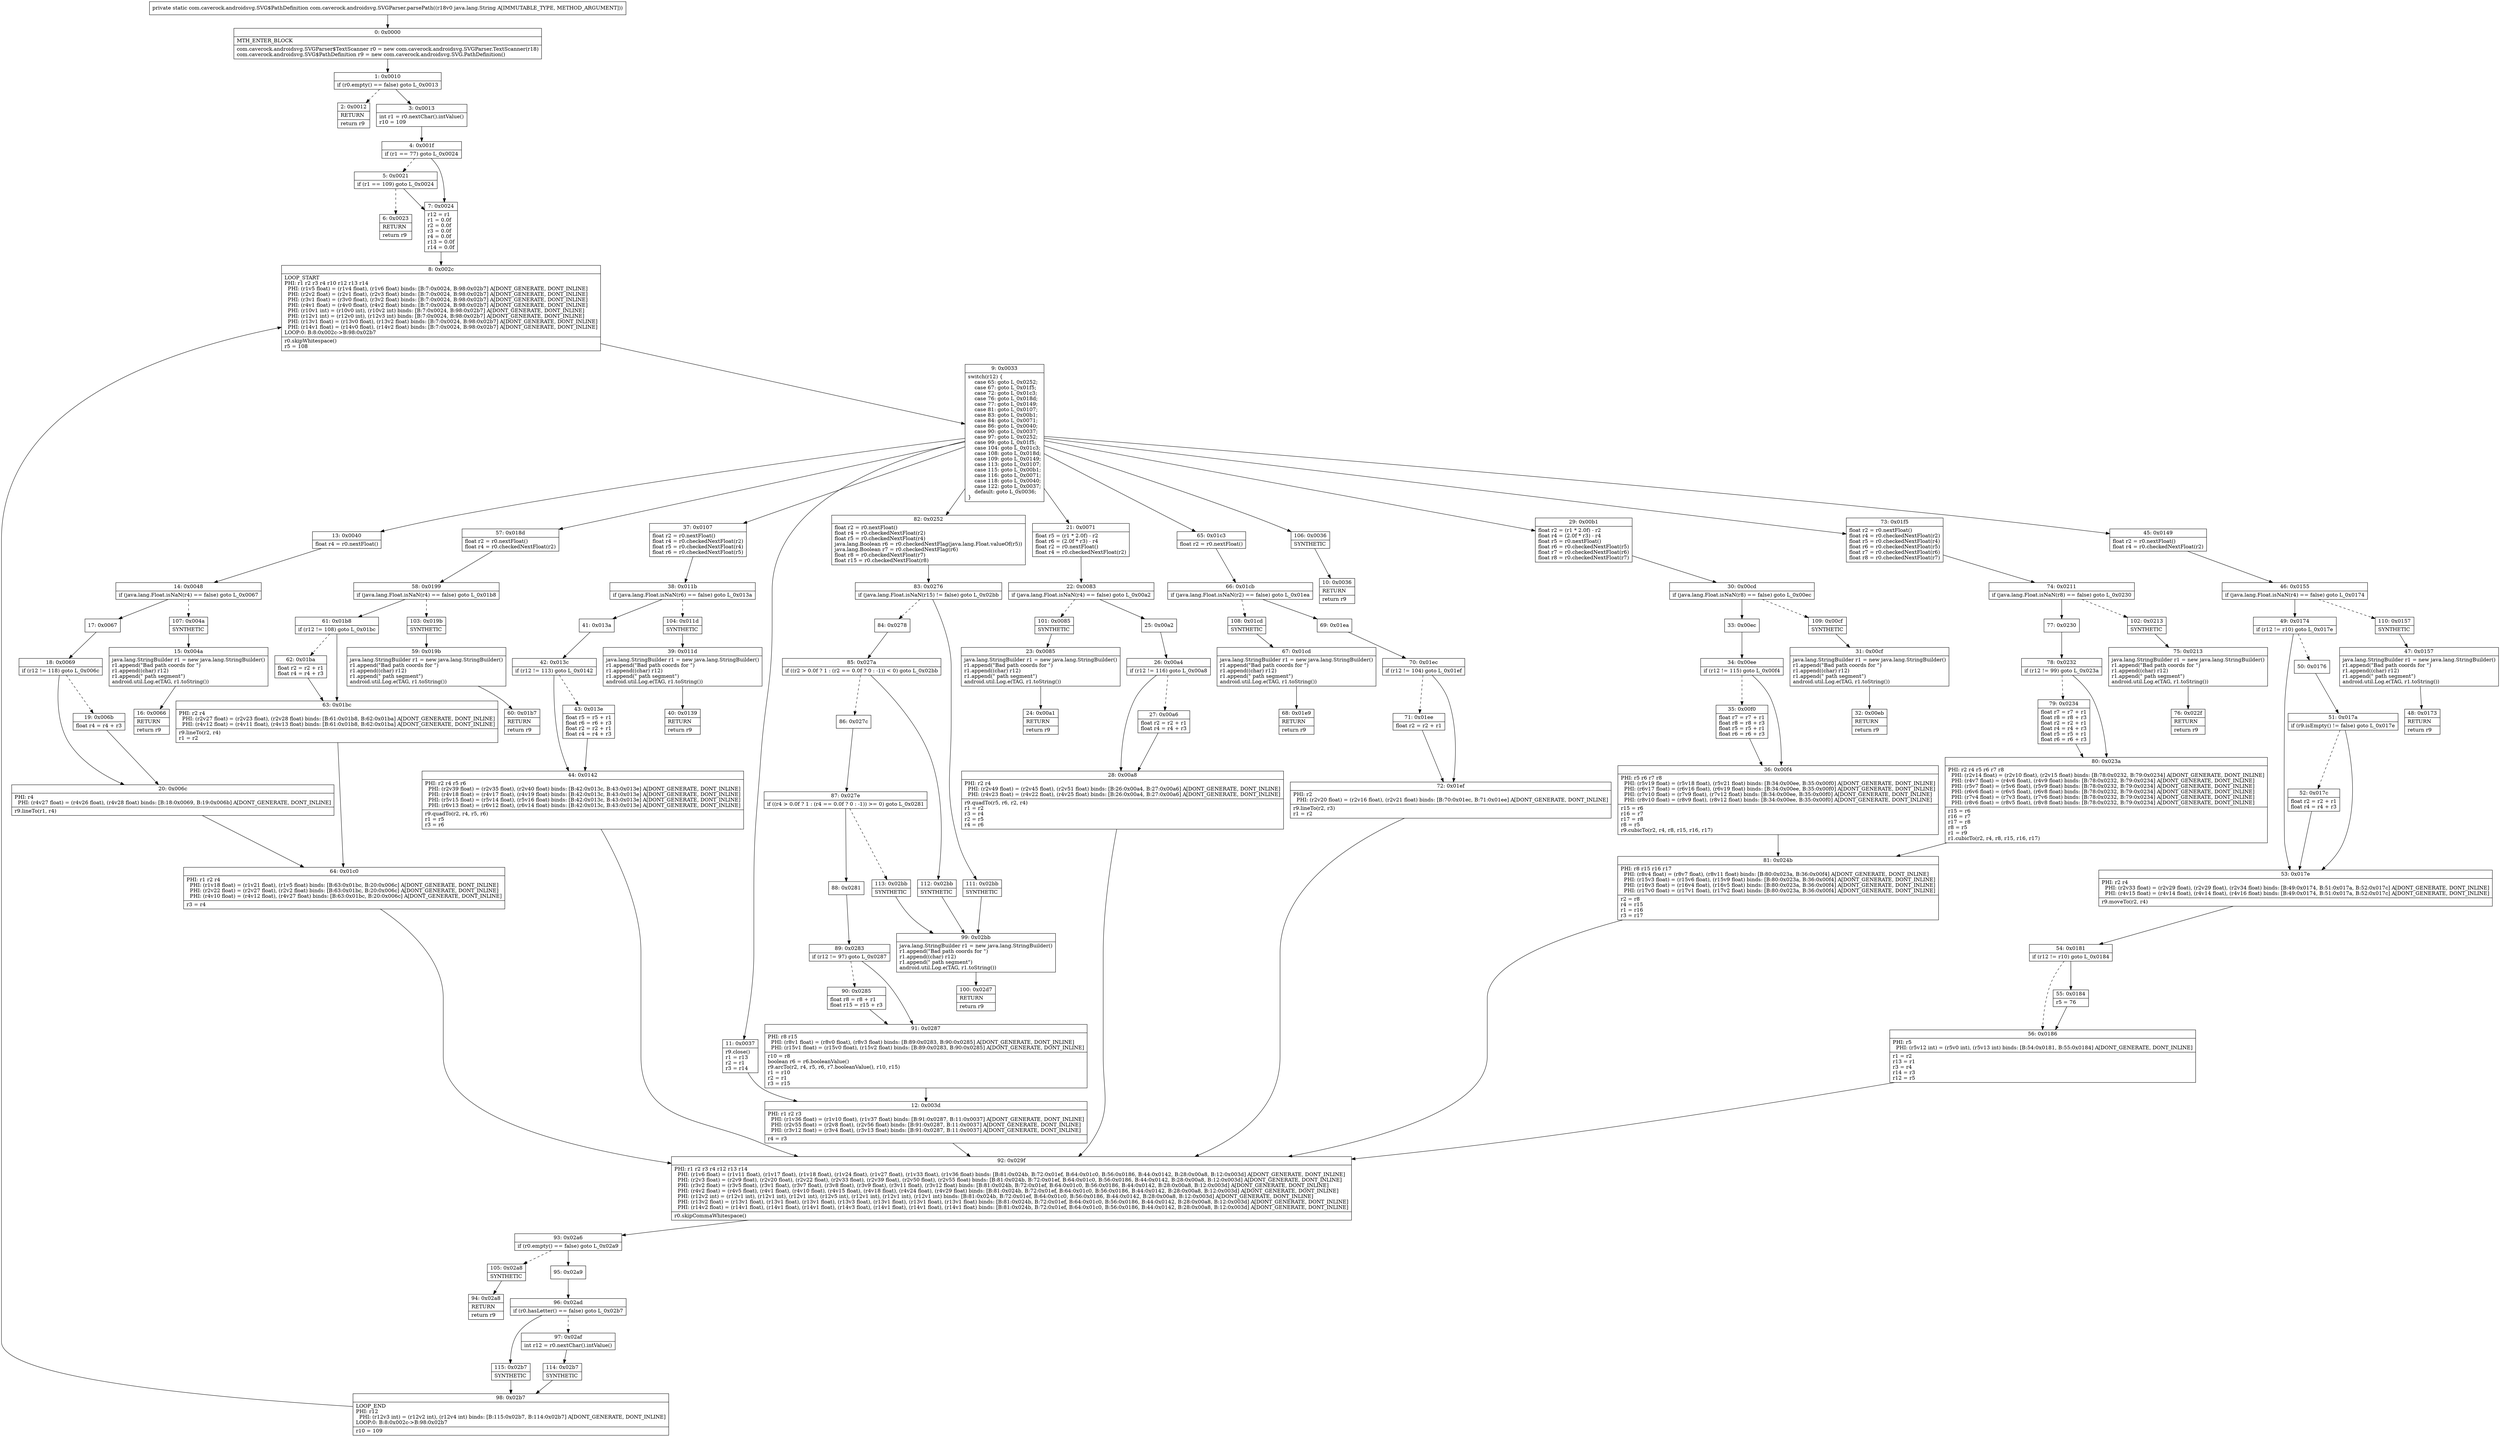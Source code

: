 digraph "CFG forcom.caverock.androidsvg.SVGParser.parsePath(Ljava\/lang\/String;)Lcom\/caverock\/androidsvg\/SVG$PathDefinition;" {
Node_0 [shape=record,label="{0\:\ 0x0000|MTH_ENTER_BLOCK\l|com.caverock.androidsvg.SVGParser$TextScanner r0 = new com.caverock.androidsvg.SVGParser.TextScanner(r18)\lcom.caverock.androidsvg.SVG$PathDefinition r9 = new com.caverock.androidsvg.SVG.PathDefinition()\l}"];
Node_1 [shape=record,label="{1\:\ 0x0010|if (r0.empty() == false) goto L_0x0013\l}"];
Node_2 [shape=record,label="{2\:\ 0x0012|RETURN\l|return r9\l}"];
Node_3 [shape=record,label="{3\:\ 0x0013|int r1 = r0.nextChar().intValue()\lr10 = 109\l}"];
Node_4 [shape=record,label="{4\:\ 0x001f|if (r1 == 77) goto L_0x0024\l}"];
Node_5 [shape=record,label="{5\:\ 0x0021|if (r1 == 109) goto L_0x0024\l}"];
Node_6 [shape=record,label="{6\:\ 0x0023|RETURN\l|return r9\l}"];
Node_7 [shape=record,label="{7\:\ 0x0024|r12 = r1\lr1 = 0.0f\lr2 = 0.0f\lr3 = 0.0f\lr4 = 0.0f\lr13 = 0.0f\lr14 = 0.0f\l}"];
Node_8 [shape=record,label="{8\:\ 0x002c|LOOP_START\lPHI: r1 r2 r3 r4 r10 r12 r13 r14 \l  PHI: (r1v5 float) = (r1v4 float), (r1v6 float) binds: [B:7:0x0024, B:98:0x02b7] A[DONT_GENERATE, DONT_INLINE]\l  PHI: (r2v2 float) = (r2v1 float), (r2v3 float) binds: [B:7:0x0024, B:98:0x02b7] A[DONT_GENERATE, DONT_INLINE]\l  PHI: (r3v1 float) = (r3v0 float), (r3v2 float) binds: [B:7:0x0024, B:98:0x02b7] A[DONT_GENERATE, DONT_INLINE]\l  PHI: (r4v1 float) = (r4v0 float), (r4v2 float) binds: [B:7:0x0024, B:98:0x02b7] A[DONT_GENERATE, DONT_INLINE]\l  PHI: (r10v1 int) = (r10v0 int), (r10v2 int) binds: [B:7:0x0024, B:98:0x02b7] A[DONT_GENERATE, DONT_INLINE]\l  PHI: (r12v1 int) = (r12v0 int), (r12v3 int) binds: [B:7:0x0024, B:98:0x02b7] A[DONT_GENERATE, DONT_INLINE]\l  PHI: (r13v1 float) = (r13v0 float), (r13v2 float) binds: [B:7:0x0024, B:98:0x02b7] A[DONT_GENERATE, DONT_INLINE]\l  PHI: (r14v1 float) = (r14v0 float), (r14v2 float) binds: [B:7:0x0024, B:98:0x02b7] A[DONT_GENERATE, DONT_INLINE]\lLOOP:0: B:8:0x002c\-\>B:98:0x02b7\l|r0.skipWhitespace()\lr5 = 108\l}"];
Node_9 [shape=record,label="{9\:\ 0x0033|switch(r12) \{\l    case 65: goto L_0x0252;\l    case 67: goto L_0x01f5;\l    case 72: goto L_0x01c3;\l    case 76: goto L_0x018d;\l    case 77: goto L_0x0149;\l    case 81: goto L_0x0107;\l    case 83: goto L_0x00b1;\l    case 84: goto L_0x0071;\l    case 86: goto L_0x0040;\l    case 90: goto L_0x0037;\l    case 97: goto L_0x0252;\l    case 99: goto L_0x01f5;\l    case 104: goto L_0x01c3;\l    case 108: goto L_0x018d;\l    case 109: goto L_0x0149;\l    case 113: goto L_0x0107;\l    case 115: goto L_0x00b1;\l    case 116: goto L_0x0071;\l    case 118: goto L_0x0040;\l    case 122: goto L_0x0037;\l    default: goto L_0x0036;\l\}\l}"];
Node_10 [shape=record,label="{10\:\ 0x0036|RETURN\l|return r9\l}"];
Node_11 [shape=record,label="{11\:\ 0x0037|r9.close()\lr1 = r13\lr2 = r1\lr3 = r14\l}"];
Node_12 [shape=record,label="{12\:\ 0x003d|PHI: r1 r2 r3 \l  PHI: (r1v36 float) = (r1v10 float), (r1v37 float) binds: [B:91:0x0287, B:11:0x0037] A[DONT_GENERATE, DONT_INLINE]\l  PHI: (r2v55 float) = (r2v8 float), (r2v56 float) binds: [B:91:0x0287, B:11:0x0037] A[DONT_GENERATE, DONT_INLINE]\l  PHI: (r3v12 float) = (r3v4 float), (r3v13 float) binds: [B:91:0x0287, B:11:0x0037] A[DONT_GENERATE, DONT_INLINE]\l|r4 = r3\l}"];
Node_13 [shape=record,label="{13\:\ 0x0040|float r4 = r0.nextFloat()\l}"];
Node_14 [shape=record,label="{14\:\ 0x0048|if (java.lang.Float.isNaN(r4) == false) goto L_0x0067\l}"];
Node_15 [shape=record,label="{15\:\ 0x004a|java.lang.StringBuilder r1 = new java.lang.StringBuilder()\lr1.append(\"Bad path coords for \")\lr1.append((char) r12)\lr1.append(\" path segment\")\landroid.util.Log.e(TAG, r1.toString())\l}"];
Node_16 [shape=record,label="{16\:\ 0x0066|RETURN\l|return r9\l}"];
Node_17 [shape=record,label="{17\:\ 0x0067}"];
Node_18 [shape=record,label="{18\:\ 0x0069|if (r12 != 118) goto L_0x006c\l}"];
Node_19 [shape=record,label="{19\:\ 0x006b|float r4 = r4 + r3\l}"];
Node_20 [shape=record,label="{20\:\ 0x006c|PHI: r4 \l  PHI: (r4v27 float) = (r4v26 float), (r4v28 float) binds: [B:18:0x0069, B:19:0x006b] A[DONT_GENERATE, DONT_INLINE]\l|r9.lineTo(r1, r4)\l}"];
Node_21 [shape=record,label="{21\:\ 0x0071|float r5 = (r1 * 2.0f) \- r2\lfloat r6 = (2.0f * r3) \- r4\lfloat r2 = r0.nextFloat()\lfloat r4 = r0.checkedNextFloat(r2)\l}"];
Node_22 [shape=record,label="{22\:\ 0x0083|if (java.lang.Float.isNaN(r4) == false) goto L_0x00a2\l}"];
Node_23 [shape=record,label="{23\:\ 0x0085|java.lang.StringBuilder r1 = new java.lang.StringBuilder()\lr1.append(\"Bad path coords for \")\lr1.append((char) r12)\lr1.append(\" path segment\")\landroid.util.Log.e(TAG, r1.toString())\l}"];
Node_24 [shape=record,label="{24\:\ 0x00a1|RETURN\l|return r9\l}"];
Node_25 [shape=record,label="{25\:\ 0x00a2}"];
Node_26 [shape=record,label="{26\:\ 0x00a4|if (r12 != 116) goto L_0x00a8\l}"];
Node_27 [shape=record,label="{27\:\ 0x00a6|float r2 = r2 + r1\lfloat r4 = r4 + r3\l}"];
Node_28 [shape=record,label="{28\:\ 0x00a8|PHI: r2 r4 \l  PHI: (r2v49 float) = (r2v45 float), (r2v51 float) binds: [B:26:0x00a4, B:27:0x00a6] A[DONT_GENERATE, DONT_INLINE]\l  PHI: (r4v23 float) = (r4v22 float), (r4v25 float) binds: [B:26:0x00a4, B:27:0x00a6] A[DONT_GENERATE, DONT_INLINE]\l|r9.quadTo(r5, r6, r2, r4)\lr1 = r2\lr3 = r4\lr2 = r5\lr4 = r6\l}"];
Node_29 [shape=record,label="{29\:\ 0x00b1|float r2 = (r1 * 2.0f) \- r2\lfloat r4 = (2.0f * r3) \- r4\lfloat r5 = r0.nextFloat()\lfloat r6 = r0.checkedNextFloat(r5)\lfloat r7 = r0.checkedNextFloat(r6)\lfloat r8 = r0.checkedNextFloat(r7)\l}"];
Node_30 [shape=record,label="{30\:\ 0x00cd|if (java.lang.Float.isNaN(r8) == false) goto L_0x00ec\l}"];
Node_31 [shape=record,label="{31\:\ 0x00cf|java.lang.StringBuilder r1 = new java.lang.StringBuilder()\lr1.append(\"Bad path coords for \")\lr1.append((char) r12)\lr1.append(\" path segment\")\landroid.util.Log.e(TAG, r1.toString())\l}"];
Node_32 [shape=record,label="{32\:\ 0x00eb|RETURN\l|return r9\l}"];
Node_33 [shape=record,label="{33\:\ 0x00ec}"];
Node_34 [shape=record,label="{34\:\ 0x00ee|if (r12 != 115) goto L_0x00f4\l}"];
Node_35 [shape=record,label="{35\:\ 0x00f0|float r7 = r7 + r1\lfloat r8 = r8 + r3\lfloat r5 = r5 + r1\lfloat r6 = r6 + r3\l}"];
Node_36 [shape=record,label="{36\:\ 0x00f4|PHI: r5 r6 r7 r8 \l  PHI: (r5v19 float) = (r5v18 float), (r5v21 float) binds: [B:34:0x00ee, B:35:0x00f0] A[DONT_GENERATE, DONT_INLINE]\l  PHI: (r6v17 float) = (r6v16 float), (r6v19 float) binds: [B:34:0x00ee, B:35:0x00f0] A[DONT_GENERATE, DONT_INLINE]\l  PHI: (r7v10 float) = (r7v9 float), (r7v12 float) binds: [B:34:0x00ee, B:35:0x00f0] A[DONT_GENERATE, DONT_INLINE]\l  PHI: (r8v10 float) = (r8v9 float), (r8v12 float) binds: [B:34:0x00ee, B:35:0x00f0] A[DONT_GENERATE, DONT_INLINE]\l|r15 = r6\lr16 = r7\lr17 = r8\lr8 = r5\lr9.cubicTo(r2, r4, r8, r15, r16, r17)\l}"];
Node_37 [shape=record,label="{37\:\ 0x0107|float r2 = r0.nextFloat()\lfloat r4 = r0.checkedNextFloat(r2)\lfloat r5 = r0.checkedNextFloat(r4)\lfloat r6 = r0.checkedNextFloat(r5)\l}"];
Node_38 [shape=record,label="{38\:\ 0x011b|if (java.lang.Float.isNaN(r6) == false) goto L_0x013a\l}"];
Node_39 [shape=record,label="{39\:\ 0x011d|java.lang.StringBuilder r1 = new java.lang.StringBuilder()\lr1.append(\"Bad path coords for \")\lr1.append((char) r12)\lr1.append(\" path segment\")\landroid.util.Log.e(TAG, r1.toString())\l}"];
Node_40 [shape=record,label="{40\:\ 0x0139|RETURN\l|return r9\l}"];
Node_41 [shape=record,label="{41\:\ 0x013a}"];
Node_42 [shape=record,label="{42\:\ 0x013c|if (r12 != 113) goto L_0x0142\l}"];
Node_43 [shape=record,label="{43\:\ 0x013e|float r5 = r5 + r1\lfloat r6 = r6 + r3\lfloat r2 = r2 + r1\lfloat r4 = r4 + r3\l}"];
Node_44 [shape=record,label="{44\:\ 0x0142|PHI: r2 r4 r5 r6 \l  PHI: (r2v39 float) = (r2v35 float), (r2v40 float) binds: [B:42:0x013c, B:43:0x013e] A[DONT_GENERATE, DONT_INLINE]\l  PHI: (r4v18 float) = (r4v17 float), (r4v19 float) binds: [B:42:0x013c, B:43:0x013e] A[DONT_GENERATE, DONT_INLINE]\l  PHI: (r5v15 float) = (r5v14 float), (r5v16 float) binds: [B:42:0x013c, B:43:0x013e] A[DONT_GENERATE, DONT_INLINE]\l  PHI: (r6v13 float) = (r6v12 float), (r6v14 float) binds: [B:42:0x013c, B:43:0x013e] A[DONT_GENERATE, DONT_INLINE]\l|r9.quadTo(r2, r4, r5, r6)\lr1 = r5\lr3 = r6\l}"];
Node_45 [shape=record,label="{45\:\ 0x0149|float r2 = r0.nextFloat()\lfloat r4 = r0.checkedNextFloat(r2)\l}"];
Node_46 [shape=record,label="{46\:\ 0x0155|if (java.lang.Float.isNaN(r4) == false) goto L_0x0174\l}"];
Node_47 [shape=record,label="{47\:\ 0x0157|java.lang.StringBuilder r1 = new java.lang.StringBuilder()\lr1.append(\"Bad path coords for \")\lr1.append((char) r12)\lr1.append(\" path segment\")\landroid.util.Log.e(TAG, r1.toString())\l}"];
Node_48 [shape=record,label="{48\:\ 0x0173|RETURN\l|return r9\l}"];
Node_49 [shape=record,label="{49\:\ 0x0174|if (r12 != r10) goto L_0x017e\l}"];
Node_50 [shape=record,label="{50\:\ 0x0176}"];
Node_51 [shape=record,label="{51\:\ 0x017a|if (r9.isEmpty() != false) goto L_0x017e\l}"];
Node_52 [shape=record,label="{52\:\ 0x017c|float r2 = r2 + r1\lfloat r4 = r4 + r3\l}"];
Node_53 [shape=record,label="{53\:\ 0x017e|PHI: r2 r4 \l  PHI: (r2v33 float) = (r2v29 float), (r2v29 float), (r2v34 float) binds: [B:49:0x0174, B:51:0x017a, B:52:0x017c] A[DONT_GENERATE, DONT_INLINE]\l  PHI: (r4v15 float) = (r4v14 float), (r4v14 float), (r4v16 float) binds: [B:49:0x0174, B:51:0x017a, B:52:0x017c] A[DONT_GENERATE, DONT_INLINE]\l|r9.moveTo(r2, r4)\l}"];
Node_54 [shape=record,label="{54\:\ 0x0181|if (r12 != r10) goto L_0x0184\l}"];
Node_55 [shape=record,label="{55\:\ 0x0184|r5 = 76\l}"];
Node_56 [shape=record,label="{56\:\ 0x0186|PHI: r5 \l  PHI: (r5v12 int) = (r5v0 int), (r5v13 int) binds: [B:54:0x0181, B:55:0x0184] A[DONT_GENERATE, DONT_INLINE]\l|r1 = r2\lr13 = r1\lr3 = r4\lr14 = r3\lr12 = r5\l}"];
Node_57 [shape=record,label="{57\:\ 0x018d|float r2 = r0.nextFloat()\lfloat r4 = r0.checkedNextFloat(r2)\l}"];
Node_58 [shape=record,label="{58\:\ 0x0199|if (java.lang.Float.isNaN(r4) == false) goto L_0x01b8\l}"];
Node_59 [shape=record,label="{59\:\ 0x019b|java.lang.StringBuilder r1 = new java.lang.StringBuilder()\lr1.append(\"Bad path coords for \")\lr1.append((char) r12)\lr1.append(\" path segment\")\landroid.util.Log.e(TAG, r1.toString())\l}"];
Node_60 [shape=record,label="{60\:\ 0x01b7|RETURN\l|return r9\l}"];
Node_61 [shape=record,label="{61\:\ 0x01b8|if (r12 != 108) goto L_0x01bc\l}"];
Node_62 [shape=record,label="{62\:\ 0x01ba|float r2 = r2 + r1\lfloat r4 = r4 + r3\l}"];
Node_63 [shape=record,label="{63\:\ 0x01bc|PHI: r2 r4 \l  PHI: (r2v27 float) = (r2v23 float), (r2v28 float) binds: [B:61:0x01b8, B:62:0x01ba] A[DONT_GENERATE, DONT_INLINE]\l  PHI: (r4v12 float) = (r4v11 float), (r4v13 float) binds: [B:61:0x01b8, B:62:0x01ba] A[DONT_GENERATE, DONT_INLINE]\l|r9.lineTo(r2, r4)\lr1 = r2\l}"];
Node_64 [shape=record,label="{64\:\ 0x01c0|PHI: r1 r2 r4 \l  PHI: (r1v18 float) = (r1v21 float), (r1v5 float) binds: [B:63:0x01bc, B:20:0x006c] A[DONT_GENERATE, DONT_INLINE]\l  PHI: (r2v22 float) = (r2v27 float), (r2v2 float) binds: [B:63:0x01bc, B:20:0x006c] A[DONT_GENERATE, DONT_INLINE]\l  PHI: (r4v10 float) = (r4v12 float), (r4v27 float) binds: [B:63:0x01bc, B:20:0x006c] A[DONT_GENERATE, DONT_INLINE]\l|r3 = r4\l}"];
Node_65 [shape=record,label="{65\:\ 0x01c3|float r2 = r0.nextFloat()\l}"];
Node_66 [shape=record,label="{66\:\ 0x01cb|if (java.lang.Float.isNaN(r2) == false) goto L_0x01ea\l}"];
Node_67 [shape=record,label="{67\:\ 0x01cd|java.lang.StringBuilder r1 = new java.lang.StringBuilder()\lr1.append(\"Bad path coords for \")\lr1.append((char) r12)\lr1.append(\" path segment\")\landroid.util.Log.e(TAG, r1.toString())\l}"];
Node_68 [shape=record,label="{68\:\ 0x01e9|RETURN\l|return r9\l}"];
Node_69 [shape=record,label="{69\:\ 0x01ea}"];
Node_70 [shape=record,label="{70\:\ 0x01ec|if (r12 != 104) goto L_0x01ef\l}"];
Node_71 [shape=record,label="{71\:\ 0x01ee|float r2 = r2 + r1\l}"];
Node_72 [shape=record,label="{72\:\ 0x01ef|PHI: r2 \l  PHI: (r2v20 float) = (r2v16 float), (r2v21 float) binds: [B:70:0x01ec, B:71:0x01ee] A[DONT_GENERATE, DONT_INLINE]\l|r9.lineTo(r2, r3)\lr1 = r2\l}"];
Node_73 [shape=record,label="{73\:\ 0x01f5|float r2 = r0.nextFloat()\lfloat r4 = r0.checkedNextFloat(r2)\lfloat r5 = r0.checkedNextFloat(r4)\lfloat r6 = r0.checkedNextFloat(r5)\lfloat r7 = r0.checkedNextFloat(r6)\lfloat r8 = r0.checkedNextFloat(r7)\l}"];
Node_74 [shape=record,label="{74\:\ 0x0211|if (java.lang.Float.isNaN(r8) == false) goto L_0x0230\l}"];
Node_75 [shape=record,label="{75\:\ 0x0213|java.lang.StringBuilder r1 = new java.lang.StringBuilder()\lr1.append(\"Bad path coords for \")\lr1.append((char) r12)\lr1.append(\" path segment\")\landroid.util.Log.e(TAG, r1.toString())\l}"];
Node_76 [shape=record,label="{76\:\ 0x022f|RETURN\l|return r9\l}"];
Node_77 [shape=record,label="{77\:\ 0x0230}"];
Node_78 [shape=record,label="{78\:\ 0x0232|if (r12 != 99) goto L_0x023a\l}"];
Node_79 [shape=record,label="{79\:\ 0x0234|float r7 = r7 + r1\lfloat r8 = r8 + r3\lfloat r2 = r2 + r1\lfloat r4 = r4 + r3\lfloat r5 = r5 + r1\lfloat r6 = r6 + r3\l}"];
Node_80 [shape=record,label="{80\:\ 0x023a|PHI: r2 r4 r5 r6 r7 r8 \l  PHI: (r2v14 float) = (r2v10 float), (r2v15 float) binds: [B:78:0x0232, B:79:0x0234] A[DONT_GENERATE, DONT_INLINE]\l  PHI: (r4v7 float) = (r4v6 float), (r4v9 float) binds: [B:78:0x0232, B:79:0x0234] A[DONT_GENERATE, DONT_INLINE]\l  PHI: (r5v7 float) = (r5v6 float), (r5v9 float) binds: [B:78:0x0232, B:79:0x0234] A[DONT_GENERATE, DONT_INLINE]\l  PHI: (r6v6 float) = (r6v5 float), (r6v8 float) binds: [B:78:0x0232, B:79:0x0234] A[DONT_GENERATE, DONT_INLINE]\l  PHI: (r7v4 float) = (r7v3 float), (r7v6 float) binds: [B:78:0x0232, B:79:0x0234] A[DONT_GENERATE, DONT_INLINE]\l  PHI: (r8v6 float) = (r8v5 float), (r8v8 float) binds: [B:78:0x0232, B:79:0x0234] A[DONT_GENERATE, DONT_INLINE]\l|r15 = r6\lr16 = r7\lr17 = r8\lr8 = r5\lr1 = r9\lr1.cubicTo(r2, r4, r8, r15, r16, r17)\l}"];
Node_81 [shape=record,label="{81\:\ 0x024b|PHI: r8 r15 r16 r17 \l  PHI: (r8v4 float) = (r8v7 float), (r8v11 float) binds: [B:80:0x023a, B:36:0x00f4] A[DONT_GENERATE, DONT_INLINE]\l  PHI: (r15v3 float) = (r15v6 float), (r15v9 float) binds: [B:80:0x023a, B:36:0x00f4] A[DONT_GENERATE, DONT_INLINE]\l  PHI: (r16v3 float) = (r16v4 float), (r16v5 float) binds: [B:80:0x023a, B:36:0x00f4] A[DONT_GENERATE, DONT_INLINE]\l  PHI: (r17v0 float) = (r17v1 float), (r17v2 float) binds: [B:80:0x023a, B:36:0x00f4] A[DONT_GENERATE, DONT_INLINE]\l|r2 = r8\lr4 = r15\lr1 = r16\lr3 = r17\l}"];
Node_82 [shape=record,label="{82\:\ 0x0252|float r2 = r0.nextFloat()\lfloat r4 = r0.checkedNextFloat(r2)\lfloat r5 = r0.checkedNextFloat(r4)\ljava.lang.Boolean r6 = r0.checkedNextFlag(java.lang.Float.valueOf(r5))\ljava.lang.Boolean r7 = r0.checkedNextFlag(r6)\lfloat r8 = r0.checkedNextFloat(r7)\lfloat r15 = r0.checkedNextFloat(r8)\l}"];
Node_83 [shape=record,label="{83\:\ 0x0276|if (java.lang.Float.isNaN(r15) != false) goto L_0x02bb\l}"];
Node_84 [shape=record,label="{84\:\ 0x0278}"];
Node_85 [shape=record,label="{85\:\ 0x027a|if ((r2 \> 0.0f ? 1 : (r2 == 0.0f ? 0 : \-1)) \< 0) goto L_0x02bb\l}"];
Node_86 [shape=record,label="{86\:\ 0x027c}"];
Node_87 [shape=record,label="{87\:\ 0x027e|if ((r4 \> 0.0f ? 1 : (r4 == 0.0f ? 0 : \-1)) \>= 0) goto L_0x0281\l}"];
Node_88 [shape=record,label="{88\:\ 0x0281}"];
Node_89 [shape=record,label="{89\:\ 0x0283|if (r12 != 97) goto L_0x0287\l}"];
Node_90 [shape=record,label="{90\:\ 0x0285|float r8 = r8 + r1\lfloat r15 = r15 + r3\l}"];
Node_91 [shape=record,label="{91\:\ 0x0287|PHI: r8 r15 \l  PHI: (r8v1 float) = (r8v0 float), (r8v3 float) binds: [B:89:0x0283, B:90:0x0285] A[DONT_GENERATE, DONT_INLINE]\l  PHI: (r15v1 float) = (r15v0 float), (r15v2 float) binds: [B:89:0x0283, B:90:0x0285] A[DONT_GENERATE, DONT_INLINE]\l|r10 = r8\lboolean r6 = r6.booleanValue()\lr9.arcTo(r2, r4, r5, r6, r7.booleanValue(), r10, r15)\lr1 = r10\lr2 = r1\lr3 = r15\l}"];
Node_92 [shape=record,label="{92\:\ 0x029f|PHI: r1 r2 r3 r4 r12 r13 r14 \l  PHI: (r1v6 float) = (r1v11 float), (r1v17 float), (r1v18 float), (r1v24 float), (r1v27 float), (r1v33 float), (r1v36 float) binds: [B:81:0x024b, B:72:0x01ef, B:64:0x01c0, B:56:0x0186, B:44:0x0142, B:28:0x00a8, B:12:0x003d] A[DONT_GENERATE, DONT_INLINE]\l  PHI: (r2v3 float) = (r2v9 float), (r2v20 float), (r2v22 float), (r2v33 float), (r2v39 float), (r2v50 float), (r2v55 float) binds: [B:81:0x024b, B:72:0x01ef, B:64:0x01c0, B:56:0x0186, B:44:0x0142, B:28:0x00a8, B:12:0x003d] A[DONT_GENERATE, DONT_INLINE]\l  PHI: (r3v2 float) = (r3v5 float), (r3v1 float), (r3v7 float), (r3v8 float), (r3v9 float), (r3v11 float), (r3v12 float) binds: [B:81:0x024b, B:72:0x01ef, B:64:0x01c0, B:56:0x0186, B:44:0x0142, B:28:0x00a8, B:12:0x003d] A[DONT_GENERATE, DONT_INLINE]\l  PHI: (r4v2 float) = (r4v5 float), (r4v1 float), (r4v10 float), (r4v15 float), (r4v18 float), (r4v24 float), (r4v29 float) binds: [B:81:0x024b, B:72:0x01ef, B:64:0x01c0, B:56:0x0186, B:44:0x0142, B:28:0x00a8, B:12:0x003d] A[DONT_GENERATE, DONT_INLINE]\l  PHI: (r12v2 int) = (r12v1 int), (r12v1 int), (r12v1 int), (r12v5 int), (r12v1 int), (r12v1 int), (r12v1 int) binds: [B:81:0x024b, B:72:0x01ef, B:64:0x01c0, B:56:0x0186, B:44:0x0142, B:28:0x00a8, B:12:0x003d] A[DONT_GENERATE, DONT_INLINE]\l  PHI: (r13v2 float) = (r13v1 float), (r13v1 float), (r13v1 float), (r13v3 float), (r13v1 float), (r13v1 float), (r13v1 float) binds: [B:81:0x024b, B:72:0x01ef, B:64:0x01c0, B:56:0x0186, B:44:0x0142, B:28:0x00a8, B:12:0x003d] A[DONT_GENERATE, DONT_INLINE]\l  PHI: (r14v2 float) = (r14v1 float), (r14v1 float), (r14v1 float), (r14v3 float), (r14v1 float), (r14v1 float), (r14v1 float) binds: [B:81:0x024b, B:72:0x01ef, B:64:0x01c0, B:56:0x0186, B:44:0x0142, B:28:0x00a8, B:12:0x003d] A[DONT_GENERATE, DONT_INLINE]\l|r0.skipCommaWhitespace()\l}"];
Node_93 [shape=record,label="{93\:\ 0x02a6|if (r0.empty() == false) goto L_0x02a9\l}"];
Node_94 [shape=record,label="{94\:\ 0x02a8|RETURN\l|return r9\l}"];
Node_95 [shape=record,label="{95\:\ 0x02a9}"];
Node_96 [shape=record,label="{96\:\ 0x02ad|if (r0.hasLetter() == false) goto L_0x02b7\l}"];
Node_97 [shape=record,label="{97\:\ 0x02af|int r12 = r0.nextChar().intValue()\l}"];
Node_98 [shape=record,label="{98\:\ 0x02b7|LOOP_END\lPHI: r12 \l  PHI: (r12v3 int) = (r12v2 int), (r12v4 int) binds: [B:115:0x02b7, B:114:0x02b7] A[DONT_GENERATE, DONT_INLINE]\lLOOP:0: B:8:0x002c\-\>B:98:0x02b7\l|r10 = 109\l}"];
Node_99 [shape=record,label="{99\:\ 0x02bb|java.lang.StringBuilder r1 = new java.lang.StringBuilder()\lr1.append(\"Bad path coords for \")\lr1.append((char) r12)\lr1.append(\" path segment\")\landroid.util.Log.e(TAG, r1.toString())\l}"];
Node_100 [shape=record,label="{100\:\ 0x02d7|RETURN\l|return r9\l}"];
Node_101 [shape=record,label="{101\:\ 0x0085|SYNTHETIC\l}"];
Node_102 [shape=record,label="{102\:\ 0x0213|SYNTHETIC\l}"];
Node_103 [shape=record,label="{103\:\ 0x019b|SYNTHETIC\l}"];
Node_104 [shape=record,label="{104\:\ 0x011d|SYNTHETIC\l}"];
Node_105 [shape=record,label="{105\:\ 0x02a8|SYNTHETIC\l}"];
Node_106 [shape=record,label="{106\:\ 0x0036|SYNTHETIC\l}"];
Node_107 [shape=record,label="{107\:\ 0x004a|SYNTHETIC\l}"];
Node_108 [shape=record,label="{108\:\ 0x01cd|SYNTHETIC\l}"];
Node_109 [shape=record,label="{109\:\ 0x00cf|SYNTHETIC\l}"];
Node_110 [shape=record,label="{110\:\ 0x0157|SYNTHETIC\l}"];
Node_111 [shape=record,label="{111\:\ 0x02bb|SYNTHETIC\l}"];
Node_112 [shape=record,label="{112\:\ 0x02bb|SYNTHETIC\l}"];
Node_113 [shape=record,label="{113\:\ 0x02bb|SYNTHETIC\l}"];
Node_114 [shape=record,label="{114\:\ 0x02b7|SYNTHETIC\l}"];
Node_115 [shape=record,label="{115\:\ 0x02b7|SYNTHETIC\l}"];
MethodNode[shape=record,label="{private static com.caverock.androidsvg.SVG$PathDefinition com.caverock.androidsvg.SVGParser.parsePath((r18v0 java.lang.String A[IMMUTABLE_TYPE, METHOD_ARGUMENT])) }"];
MethodNode -> Node_0;
Node_0 -> Node_1;
Node_1 -> Node_2[style=dashed];
Node_1 -> Node_3;
Node_3 -> Node_4;
Node_4 -> Node_5[style=dashed];
Node_4 -> Node_7;
Node_5 -> Node_6[style=dashed];
Node_5 -> Node_7;
Node_7 -> Node_8;
Node_8 -> Node_9;
Node_9 -> Node_11;
Node_9 -> Node_13;
Node_9 -> Node_21;
Node_9 -> Node_29;
Node_9 -> Node_37;
Node_9 -> Node_45;
Node_9 -> Node_57;
Node_9 -> Node_65;
Node_9 -> Node_73;
Node_9 -> Node_82;
Node_9 -> Node_106;
Node_11 -> Node_12;
Node_12 -> Node_92;
Node_13 -> Node_14;
Node_14 -> Node_17;
Node_14 -> Node_107[style=dashed];
Node_15 -> Node_16;
Node_17 -> Node_18;
Node_18 -> Node_19[style=dashed];
Node_18 -> Node_20;
Node_19 -> Node_20;
Node_20 -> Node_64;
Node_21 -> Node_22;
Node_22 -> Node_25;
Node_22 -> Node_101[style=dashed];
Node_23 -> Node_24;
Node_25 -> Node_26;
Node_26 -> Node_27[style=dashed];
Node_26 -> Node_28;
Node_27 -> Node_28;
Node_28 -> Node_92;
Node_29 -> Node_30;
Node_30 -> Node_33;
Node_30 -> Node_109[style=dashed];
Node_31 -> Node_32;
Node_33 -> Node_34;
Node_34 -> Node_35[style=dashed];
Node_34 -> Node_36;
Node_35 -> Node_36;
Node_36 -> Node_81;
Node_37 -> Node_38;
Node_38 -> Node_41;
Node_38 -> Node_104[style=dashed];
Node_39 -> Node_40;
Node_41 -> Node_42;
Node_42 -> Node_43[style=dashed];
Node_42 -> Node_44;
Node_43 -> Node_44;
Node_44 -> Node_92;
Node_45 -> Node_46;
Node_46 -> Node_49;
Node_46 -> Node_110[style=dashed];
Node_47 -> Node_48;
Node_49 -> Node_50[style=dashed];
Node_49 -> Node_53;
Node_50 -> Node_51;
Node_51 -> Node_52[style=dashed];
Node_51 -> Node_53;
Node_52 -> Node_53;
Node_53 -> Node_54;
Node_54 -> Node_55;
Node_54 -> Node_56[style=dashed];
Node_55 -> Node_56;
Node_56 -> Node_92;
Node_57 -> Node_58;
Node_58 -> Node_61;
Node_58 -> Node_103[style=dashed];
Node_59 -> Node_60;
Node_61 -> Node_62[style=dashed];
Node_61 -> Node_63;
Node_62 -> Node_63;
Node_63 -> Node_64;
Node_64 -> Node_92;
Node_65 -> Node_66;
Node_66 -> Node_69;
Node_66 -> Node_108[style=dashed];
Node_67 -> Node_68;
Node_69 -> Node_70;
Node_70 -> Node_71[style=dashed];
Node_70 -> Node_72;
Node_71 -> Node_72;
Node_72 -> Node_92;
Node_73 -> Node_74;
Node_74 -> Node_77;
Node_74 -> Node_102[style=dashed];
Node_75 -> Node_76;
Node_77 -> Node_78;
Node_78 -> Node_79[style=dashed];
Node_78 -> Node_80;
Node_79 -> Node_80;
Node_80 -> Node_81;
Node_81 -> Node_92;
Node_82 -> Node_83;
Node_83 -> Node_84[style=dashed];
Node_83 -> Node_111;
Node_84 -> Node_85;
Node_85 -> Node_86[style=dashed];
Node_85 -> Node_112;
Node_86 -> Node_87;
Node_87 -> Node_88;
Node_87 -> Node_113[style=dashed];
Node_88 -> Node_89;
Node_89 -> Node_90[style=dashed];
Node_89 -> Node_91;
Node_90 -> Node_91;
Node_91 -> Node_12;
Node_92 -> Node_93;
Node_93 -> Node_95;
Node_93 -> Node_105[style=dashed];
Node_95 -> Node_96;
Node_96 -> Node_97[style=dashed];
Node_96 -> Node_115;
Node_97 -> Node_114;
Node_98 -> Node_8;
Node_99 -> Node_100;
Node_101 -> Node_23;
Node_102 -> Node_75;
Node_103 -> Node_59;
Node_104 -> Node_39;
Node_105 -> Node_94;
Node_106 -> Node_10;
Node_107 -> Node_15;
Node_108 -> Node_67;
Node_109 -> Node_31;
Node_110 -> Node_47;
Node_111 -> Node_99;
Node_112 -> Node_99;
Node_113 -> Node_99;
Node_114 -> Node_98;
Node_115 -> Node_98;
}

